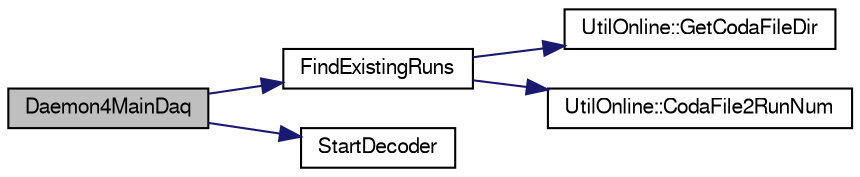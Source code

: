 digraph "Daemon4MainDaq"
{
  bgcolor="transparent";
  edge [fontname="FreeSans",fontsize="10",labelfontname="FreeSans",labelfontsize="10"];
  node [fontname="FreeSans",fontsize="10",shape=record];
  rankdir="LR";
  Node1 [label="Daemon4MainDaq",height=0.2,width=0.4,color="black", fillcolor="grey75", style="filled" fontcolor="black"];
  Node1 -> Node2 [color="midnightblue",fontsize="10",style="solid",fontname="FreeSans"];
  Node2 [label="FindExistingRuns",height=0.2,width=0.4,color="black",URL="$dd/d6a/Daemon4MainDaq_8C.html#aa863a64441cd412156a8340eabb322a4",tooltip="Daemon4MainDaq.C. "];
  Node2 -> Node3 [color="midnightblue",fontsize="10",style="solid",fontname="FreeSans"];
  Node3 [label="UtilOnline::GetCodaFileDir",height=0.2,width=0.4,color="black",URL="$df/da2/classUtilOnline.html#a4cf9e0ff905fd4ededb1a1ab43ad8fb7"];
  Node2 -> Node4 [color="midnightblue",fontsize="10",style="solid",fontname="FreeSans"];
  Node4 [label="UtilOnline::CodaFile2RunNum",height=0.2,width=0.4,color="black",URL="$df/da2/classUtilOnline.html#a3a5c3dd313ba7872494d6ec35b1615f3",tooltip="Convert the name of a Coda file to its run number. "];
  Node1 -> Node5 [color="midnightblue",fontsize="10",style="solid",fontname="FreeSans"];
  Node5 [label="StartDecoder",height=0.2,width=0.4,color="black",URL="$dd/d6a/Daemon4MainDaq_8C.html#adecd55eca8834ca390c1122f91d09888"];
}
